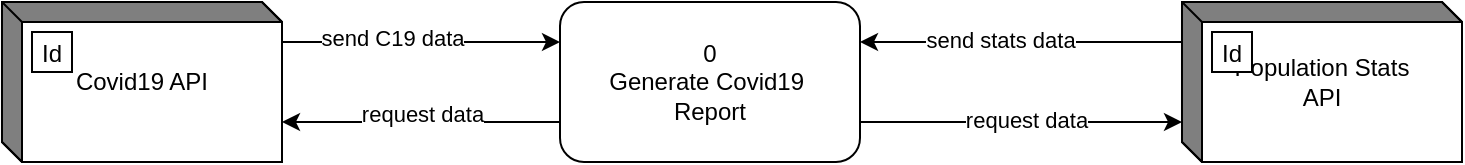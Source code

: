 <mxfile version="24.7.17" pages="2">
  <diagram id="C5RBs43oDa-KdzZeNtuy" name="DFD-0">
    <mxGraphModel dx="1434" dy="738" grid="1" gridSize="10" guides="1" tooltips="1" connect="1" arrows="1" fold="1" page="1" pageScale="1" pageWidth="827" pageHeight="1169" math="0" shadow="0">
      <root>
        <mxCell id="WIyWlLk6GJQsqaUBKTNV-0" />
        <mxCell id="WIyWlLk6GJQsqaUBKTNV-1" parent="WIyWlLk6GJQsqaUBKTNV-0" />
        <mxCell id="DsRuui5rEFZnUKNB8sIU-8" style="edgeStyle=orthogonalEdgeStyle;rounded=0;orthogonalLoop=1;jettySize=auto;html=1;" parent="WIyWlLk6GJQsqaUBKTNV-1" source="DsRuui5rEFZnUKNB8sIU-1" target="DsRuui5rEFZnUKNB8sIU-2" edge="1">
          <mxGeometry relative="1" as="geometry">
            <Array as="points">
              <mxPoint x="270" y="300" />
              <mxPoint x="270" y="300" />
            </Array>
          </mxGeometry>
        </mxCell>
        <mxCell id="DsRuui5rEFZnUKNB8sIU-10" value="request data" style="edgeLabel;html=1;align=center;verticalAlign=middle;resizable=0;points=[];" parent="DsRuui5rEFZnUKNB8sIU-8" vertex="1" connectable="0">
          <mxGeometry x="-0.007" y="-4" relative="1" as="geometry">
            <mxPoint as="offset" />
          </mxGeometry>
        </mxCell>
        <mxCell id="DsRuui5rEFZnUKNB8sIU-1" value="&lt;div&gt;0&lt;/div&gt;Generate Covid19&amp;nbsp;&lt;div&gt;Report&lt;/div&gt;" style="rounded=1;whiteSpace=wrap;html=1;" parent="WIyWlLk6GJQsqaUBKTNV-1" vertex="1">
          <mxGeometry x="339" y="240" width="150" height="80" as="geometry" />
        </mxCell>
        <mxCell id="DsRuui5rEFZnUKNB8sIU-6" style="edgeStyle=orthogonalEdgeStyle;rounded=0;orthogonalLoop=1;jettySize=auto;html=1;" parent="WIyWlLk6GJQsqaUBKTNV-1" source="DsRuui5rEFZnUKNB8sIU-2" target="DsRuui5rEFZnUKNB8sIU-1" edge="1">
          <mxGeometry relative="1" as="geometry">
            <Array as="points">
              <mxPoint x="270" y="260" />
              <mxPoint x="270" y="260" />
            </Array>
          </mxGeometry>
        </mxCell>
        <mxCell id="DsRuui5rEFZnUKNB8sIU-13" value="send C19 data" style="edgeLabel;html=1;align=center;verticalAlign=middle;resizable=0;points=[];" parent="DsRuui5rEFZnUKNB8sIU-6" vertex="1" connectable="0">
          <mxGeometry x="-0.209" y="2" relative="1" as="geometry">
            <mxPoint as="offset" />
          </mxGeometry>
        </mxCell>
        <mxCell id="DsRuui5rEFZnUKNB8sIU-2" value="Covid19 API" style="html=1;dashed=0;whiteSpace=wrap;shape=mxgraph.dfd.externalEntity" parent="WIyWlLk6GJQsqaUBKTNV-1" vertex="1">
          <mxGeometry x="60" y="240" width="140" height="80" as="geometry" />
        </mxCell>
        <mxCell id="DsRuui5rEFZnUKNB8sIU-3" value="Id" style="autosize=1;part=1;resizable=0;strokeColor=inherit;fillColor=inherit;gradientColor=inherit;" parent="DsRuui5rEFZnUKNB8sIU-2" vertex="1">
          <mxGeometry width="20" height="20" relative="1" as="geometry">
            <mxPoint x="15" y="15" as="offset" />
          </mxGeometry>
        </mxCell>
        <mxCell id="DsRuui5rEFZnUKNB8sIU-7" style="edgeStyle=orthogonalEdgeStyle;rounded=0;orthogonalLoop=1;jettySize=auto;html=1;" parent="WIyWlLk6GJQsqaUBKTNV-1" source="DsRuui5rEFZnUKNB8sIU-4" target="DsRuui5rEFZnUKNB8sIU-1" edge="1">
          <mxGeometry relative="1" as="geometry">
            <Array as="points">
              <mxPoint x="570" y="260" />
              <mxPoint x="570" y="260" />
            </Array>
          </mxGeometry>
        </mxCell>
        <mxCell id="DsRuui5rEFZnUKNB8sIU-12" value="send stats data" style="edgeLabel;html=1;align=center;verticalAlign=middle;resizable=0;points=[];" parent="DsRuui5rEFZnUKNB8sIU-7" vertex="1" connectable="0">
          <mxGeometry x="0.13" y="-1" relative="1" as="geometry">
            <mxPoint as="offset" />
          </mxGeometry>
        </mxCell>
        <mxCell id="DsRuui5rEFZnUKNB8sIU-9" style="edgeStyle=orthogonalEdgeStyle;rounded=0;orthogonalLoop=1;jettySize=auto;html=1;" parent="WIyWlLk6GJQsqaUBKTNV-1" source="DsRuui5rEFZnUKNB8sIU-1" target="DsRuui5rEFZnUKNB8sIU-4" edge="1">
          <mxGeometry relative="1" as="geometry">
            <Array as="points">
              <mxPoint x="570" y="300" />
              <mxPoint x="570" y="300" />
            </Array>
          </mxGeometry>
        </mxCell>
        <mxCell id="DsRuui5rEFZnUKNB8sIU-11" value="request data" style="edgeLabel;html=1;align=center;verticalAlign=middle;resizable=0;points=[];" parent="DsRuui5rEFZnUKNB8sIU-9" vertex="1" connectable="0">
          <mxGeometry x="0.031" y="1" relative="1" as="geometry">
            <mxPoint as="offset" />
          </mxGeometry>
        </mxCell>
        <mxCell id="DsRuui5rEFZnUKNB8sIU-4" value="Population Stats&lt;div&gt;API&lt;/div&gt;" style="html=1;dashed=0;whiteSpace=wrap;shape=mxgraph.dfd.externalEntity" parent="WIyWlLk6GJQsqaUBKTNV-1" vertex="1">
          <mxGeometry x="650" y="240" width="140" height="80" as="geometry" />
        </mxCell>
        <mxCell id="DsRuui5rEFZnUKNB8sIU-5" value="Id" style="autosize=1;part=1;resizable=0;strokeColor=inherit;fillColor=inherit;gradientColor=inherit;" parent="DsRuui5rEFZnUKNB8sIU-4" vertex="1">
          <mxGeometry width="20" height="20" relative="1" as="geometry">
            <mxPoint x="15" y="15" as="offset" />
          </mxGeometry>
        </mxCell>
      </root>
    </mxGraphModel>
  </diagram>
  <diagram id="eeg8vINE7Rgr2D0cE42O" name="DFD-1">
    <mxGraphModel dx="1434" dy="738" grid="1" gridSize="10" guides="1" tooltips="1" connect="1" arrows="1" fold="1" page="1" pageScale="1" pageWidth="827" pageHeight="1169" math="0" shadow="0">
      <root>
        <mxCell id="0" />
        <mxCell id="1" parent="0" />
        <mxCell id="caUCMIS1XY_jF20W6zQG-2" value="" style="endArrow=classic;html=1;rounded=0;" parent="1" edge="1">
          <mxGeometry width="50" height="50" relative="1" as="geometry">
            <mxPoint x="200" y="140" as="sourcePoint" />
            <mxPoint x="367.5" y="140" as="targetPoint" />
          </mxGeometry>
        </mxCell>
        <mxCell id="caUCMIS1XY_jF20W6zQG-3" value="send C19 Data" style="edgeLabel;html=1;align=center;verticalAlign=middle;resizable=0;points=[];" parent="caUCMIS1XY_jF20W6zQG-2" vertex="1" connectable="0">
          <mxGeometry x="-0.083" y="-2" relative="1" as="geometry">
            <mxPoint y="-1" as="offset" />
          </mxGeometry>
        </mxCell>
        <mxCell id="caUCMIS1XY_jF20W6zQG-4" value="" style="endArrow=classic;html=1;rounded=0;exitX=0;exitY=0.75;exitDx=0;exitDy=0;entryX=1;entryY=0.65;entryDx=0;entryDy=0;entryPerimeter=0;" parent="1" target="6Zt76mXXkBeP-t7hWpTM-1" edge="1">
          <mxGeometry width="50" height="50" relative="1" as="geometry">
            <mxPoint x="367.5" y="175" as="sourcePoint" />
            <mxPoint x="200" y="170" as="targetPoint" />
          </mxGeometry>
        </mxCell>
        <mxCell id="caUCMIS1XY_jF20W6zQG-5" value="request Data" style="edgeLabel;html=1;align=center;verticalAlign=middle;resizable=0;points=[];" parent="caUCMIS1XY_jF20W6zQG-4" vertex="1" connectable="0">
          <mxGeometry x="0.365" y="-3" relative="1" as="geometry">
            <mxPoint as="offset" />
          </mxGeometry>
        </mxCell>
        <mxCell id="caUCMIS1XY_jF20W6zQG-6" value="" style="endArrow=classic;html=1;rounded=0;exitX=0.25;exitY=1;exitDx=0;exitDy=0;" parent="1" edge="1">
          <mxGeometry width="50" height="50" relative="1" as="geometry">
            <mxPoint x="678.5" y="140" as="sourcePoint" />
            <mxPoint x="468" y="140" as="targetPoint" />
          </mxGeometry>
        </mxCell>
        <mxCell id="caUCMIS1XY_jF20W6zQG-7" value="send Stats Data" style="edgeLabel;html=1;align=center;verticalAlign=middle;resizable=0;points=[];" parent="caUCMIS1XY_jF20W6zQG-6" vertex="1" connectable="0">
          <mxGeometry x="-0.039" y="1" relative="1" as="geometry">
            <mxPoint as="offset" />
          </mxGeometry>
        </mxCell>
        <mxCell id="caUCMIS1XY_jF20W6zQG-9" value="" style="endArrow=classic;html=1;rounded=0;entryX=0;entryY=0;entryDx=0;entryDy=67.5;entryPerimeter=0;" parent="1" target="6Zt76mXXkBeP-t7hWpTM-3" edge="1">
          <mxGeometry width="50" height="50" relative="1" as="geometry">
            <mxPoint x="460" y="181" as="sourcePoint" />
            <mxPoint x="630" y="184" as="targetPoint" />
          </mxGeometry>
        </mxCell>
        <mxCell id="caUCMIS1XY_jF20W6zQG-10" value="request Data" style="edgeLabel;html=1;align=center;verticalAlign=middle;resizable=0;points=[];" parent="caUCMIS1XY_jF20W6zQG-9" vertex="1" connectable="0">
          <mxGeometry x="0.012" relative="1" as="geometry">
            <mxPoint as="offset" />
          </mxGeometry>
        </mxCell>
        <mxCell id="caUCMIS1XY_jF20W6zQG-15" value="" style="endArrow=classic;html=1;rounded=0;exitX=0.5;exitY=1;exitDx=0;exitDy=0;" parent="1" target="wbdXdXqVSNuljxie2Yc0-4" edge="1">
          <mxGeometry width="50" height="50" relative="1" as="geometry">
            <mxPoint x="417.5" y="210" as="sourcePoint" />
            <mxPoint x="417.5" y="300" as="targetPoint" />
          </mxGeometry>
        </mxCell>
        <mxCell id="wbdXdXqVSNuljxie2Yc0-6" style="edgeStyle=orthogonalEdgeStyle;rounded=0;orthogonalLoop=1;jettySize=auto;html=1;" parent="1" source="caUCMIS1XY_jF20W6zQG-20" target="wbdXdXqVSNuljxie2Yc0-3" edge="1">
          <mxGeometry relative="1" as="geometry">
            <Array as="points">
              <mxPoint x="140" y="570" />
            </Array>
          </mxGeometry>
        </mxCell>
        <mxCell id="wbdXdXqVSNuljxie2Yc0-17" value="vaccination data" style="edgeLabel;html=1;align=center;verticalAlign=middle;resizable=0;points=[];" parent="wbdXdXqVSNuljxie2Yc0-6" vertex="1" connectable="0">
          <mxGeometry x="-0.459" y="2" relative="1" as="geometry">
            <mxPoint as="offset" />
          </mxGeometry>
        </mxCell>
        <mxCell id="caUCMIS1XY_jF20W6zQG-20" value="Vaccination" style="shape=cylinder;whiteSpace=wrap;html=1;boundedLbl=1;backgroundOutline=1;" parent="1" vertex="1">
          <mxGeometry x="110" y="300" width="60" height="80" as="geometry" />
        </mxCell>
        <mxCell id="caUCMIS1XY_jF20W6zQG-21" value="Cases" style="shape=cylinder;whiteSpace=wrap;html=1;boundedLbl=1;backgroundOutline=1;" parent="1" vertex="1">
          <mxGeometry x="190" y="380" width="60" height="80" as="geometry" />
        </mxCell>
        <mxCell id="caUCMIS1XY_jF20W6zQG-22" value="Deaths" style="shape=cylinder;whiteSpace=wrap;html=1;boundedLbl=1;backgroundOutline=1;" parent="1" vertex="1">
          <mxGeometry x="700" y="300" width="60" height="80" as="geometry" />
        </mxCell>
        <mxCell id="E8G7QdfTjAGjTv1eK3VB-3" style="edgeStyle=orthogonalEdgeStyle;rounded=0;orthogonalLoop=1;jettySize=auto;html=1;entryX=0.75;entryY=0;entryDx=0;entryDy=0;" parent="1" source="caUCMIS1XY_jF20W6zQG-23" edge="1">
          <mxGeometry relative="1" as="geometry">
            <mxPoint x="448.125" y="530" as="targetPoint" />
            <Array as="points">
              <mxPoint x="448" y="420" />
            </Array>
          </mxGeometry>
        </mxCell>
        <mxCell id="wbdXdXqVSNuljxie2Yc0-19" value="pop stats data" style="edgeLabel;html=1;align=center;verticalAlign=middle;resizable=0;points=[];" parent="E8G7QdfTjAGjTv1eK3VB-3" vertex="1" connectable="0">
          <mxGeometry x="-0.041" y="4" relative="1" as="geometry">
            <mxPoint x="36" y="-4" as="offset" />
          </mxGeometry>
        </mxCell>
        <mxCell id="caUCMIS1XY_jF20W6zQG-23" value="Population Stats" style="shape=cylinder;whiteSpace=wrap;html=1;boundedLbl=1;backgroundOutline=1;" parent="1" vertex="1">
          <mxGeometry x="580" y="380" width="60" height="80" as="geometry" />
        </mxCell>
        <mxCell id="caUCMIS1XY_jF20W6zQG-24" value="" style="endArrow=classic;html=1;rounded=0;exitX=0.04;exitY=0.32;exitDx=0;exitDy=0;exitPerimeter=0;" parent="1" source="wbdXdXqVSNuljxie2Yc0-4" target="caUCMIS1XY_jF20W6zQG-20" edge="1">
          <mxGeometry width="50" height="50" relative="1" as="geometry">
            <mxPoint x="357.5" y="343.919" as="sourcePoint" />
            <mxPoint x="280" y="330" as="targetPoint" />
          </mxGeometry>
        </mxCell>
        <mxCell id="wbdXdXqVSNuljxie2Yc0-16" value="Insert/Update vaccination" style="edgeLabel;html=1;align=center;verticalAlign=middle;resizable=0;points=[];" parent="caUCMIS1XY_jF20W6zQG-24" vertex="1" connectable="0">
          <mxGeometry x="0.535" relative="1" as="geometry">
            <mxPoint x="53" y="-1" as="offset" />
          </mxGeometry>
        </mxCell>
        <mxCell id="caUCMIS1XY_jF20W6zQG-25" value="" style="endArrow=classic;html=1;rounded=0;exitX=0;exitY=0.5;exitDx=0;exitDy=0;" parent="1" source="wbdXdXqVSNuljxie2Yc0-4" target="caUCMIS1XY_jF20W6zQG-21" edge="1">
          <mxGeometry width="50" height="50" relative="1" as="geometry">
            <mxPoint x="357.5" y="367.785" as="sourcePoint" />
            <mxPoint x="270" y="450" as="targetPoint" />
          </mxGeometry>
        </mxCell>
        <mxCell id="wbdXdXqVSNuljxie2Yc0-15" value="Insert/Update cases" style="edgeLabel;html=1;align=center;verticalAlign=middle;resizable=0;points=[];" parent="caUCMIS1XY_jF20W6zQG-25" vertex="1" connectable="0">
          <mxGeometry x="0.184" relative="1" as="geometry">
            <mxPoint as="offset" />
          </mxGeometry>
        </mxCell>
        <mxCell id="caUCMIS1XY_jF20W6zQG-26" value="" style="endArrow=classic;html=1;rounded=0;entryX=0.033;entryY=0.588;entryDx=0;entryDy=0;entryPerimeter=0;" parent="1" target="caUCMIS1XY_jF20W6zQG-22" edge="1">
          <mxGeometry width="50" height="50" relative="1" as="geometry">
            <mxPoint x="467.5" y="347.435" as="sourcePoint" />
            <mxPoint x="699.5" y="332.563" as="targetPoint" />
          </mxGeometry>
        </mxCell>
        <mxCell id="caUCMIS1XY_jF20W6zQG-33" value="Insert/Update deaths" style="edgeLabel;html=1;align=center;verticalAlign=middle;resizable=0;points=[];" parent="caUCMIS1XY_jF20W6zQG-26" vertex="1" connectable="0">
          <mxGeometry x="-0.339" y="1" relative="1" as="geometry">
            <mxPoint y="1" as="offset" />
          </mxGeometry>
        </mxCell>
        <mxCell id="caUCMIS1XY_jF20W6zQG-27" value="" style="endArrow=classic;html=1;rounded=0;" parent="1" source="wbdXdXqVSNuljxie2Yc0-4" target="caUCMIS1XY_jF20W6zQG-23" edge="1">
          <mxGeometry width="50" height="50" relative="1" as="geometry">
            <mxPoint x="477.5" y="368.377" as="sourcePoint" />
            <mxPoint x="610" y="430" as="targetPoint" />
          </mxGeometry>
        </mxCell>
        <mxCell id="wbdXdXqVSNuljxie2Yc0-14" value="Insert/Update stats" style="edgeLabel;html=1;align=center;verticalAlign=middle;resizable=0;points=[];" parent="caUCMIS1XY_jF20W6zQG-27" vertex="1" connectable="0">
          <mxGeometry x="-0.443" y="-1" relative="1" as="geometry">
            <mxPoint x="31" as="offset" />
          </mxGeometry>
        </mxCell>
        <mxCell id="6Zt76mXXkBeP-t7hWpTM-1" value="API Covid19" style="html=1;dashed=0;whiteSpace=wrap;shape=mxgraph.dfd.externalEntity" parent="1" vertex="1">
          <mxGeometry x="80" y="110" width="120" height="100" as="geometry" />
        </mxCell>
        <mxCell id="6Zt76mXXkBeP-t7hWpTM-2" value="Id" style="autosize=1;part=1;resizable=0;strokeColor=inherit;fillColor=inherit;gradientColor=inherit;" parent="6Zt76mXXkBeP-t7hWpTM-1" vertex="1">
          <mxGeometry width="20" height="20" relative="1" as="geometry">
            <mxPoint x="15" y="15" as="offset" />
          </mxGeometry>
        </mxCell>
        <mxCell id="6Zt76mXXkBeP-t7hWpTM-3" value="Population Stats" style="html=1;dashed=0;whiteSpace=wrap;shape=mxgraph.dfd.externalEntity" parent="1" vertex="1">
          <mxGeometry x="654" y="110" width="120" height="100" as="geometry" />
        </mxCell>
        <mxCell id="6Zt76mXXkBeP-t7hWpTM-4" value="Id" style="autosize=1;part=1;resizable=0;strokeColor=inherit;fillColor=inherit;gradientColor=inherit;" parent="6Zt76mXXkBeP-t7hWpTM-3" vertex="1">
          <mxGeometry width="20" height="20" relative="1" as="geometry">
            <mxPoint x="15" y="15" as="offset" />
          </mxGeometry>
        </mxCell>
        <mxCell id="E8G7QdfTjAGjTv1eK3VB-4" style="edgeStyle=orthogonalEdgeStyle;rounded=0;orthogonalLoop=1;jettySize=auto;html=1;" parent="1" source="caUCMIS1XY_jF20W6zQG-21" target="wbdXdXqVSNuljxie2Yc0-3" edge="1">
          <mxGeometry relative="1" as="geometry">
            <mxPoint x="394.715" y="528.92" as="targetPoint" />
            <Array as="points">
              <mxPoint x="390" y="420" />
            </Array>
          </mxGeometry>
        </mxCell>
        <mxCell id="wbdXdXqVSNuljxie2Yc0-18" value="cases data" style="edgeLabel;html=1;align=center;verticalAlign=middle;resizable=0;points=[];" parent="E8G7QdfTjAGjTv1eK3VB-4" vertex="1" connectable="0">
          <mxGeometry x="-0.48" y="-3" relative="1" as="geometry">
            <mxPoint as="offset" />
          </mxGeometry>
        </mxCell>
        <mxCell id="E8G7QdfTjAGjTv1eK3VB-14" value="Generate geospacial map" style="rounded=1;whiteSpace=wrap;html=1;absoluteArcSize=1;arcSize=14;strokeWidth=2;" parent="1" vertex="1">
          <mxGeometry x="550" y="713" width="100" height="60" as="geometry" />
        </mxCell>
        <mxCell id="E8G7QdfTjAGjTv1eK3VB-15" value="Generate report" style="rounded=1;whiteSpace=wrap;html=1;absoluteArcSize=1;arcSize=14;strokeWidth=2;" parent="1" vertex="1">
          <mxGeometry x="190" y="713" width="100" height="60" as="geometry" />
        </mxCell>
        <mxCell id="wbdXdXqVSNuljxie2Yc0-2" value="1.1&lt;div&gt;Gather data&lt;/div&gt;" style="rounded=1;whiteSpace=wrap;html=1;absoluteArcSize=1;arcSize=14;strokeWidth=2;" parent="1" vertex="1">
          <mxGeometry x="367.5" y="110" width="100" height="100" as="geometry" />
        </mxCell>
        <mxCell id="wbdXdXqVSNuljxie2Yc0-8" style="edgeStyle=orthogonalEdgeStyle;rounded=0;orthogonalLoop=1;jettySize=auto;html=1;entryX=0;entryY=0.5;entryDx=0;entryDy=0;exitX=0.75;exitY=1;exitDx=0;exitDy=0;" parent="1" source="wbdXdXqVSNuljxie2Yc0-3" target="E8G7QdfTjAGjTv1eK3VB-14" edge="1">
          <mxGeometry relative="1" as="geometry">
            <mxPoint x="442.5" y="663" as="sourcePoint" />
            <Array as="points">
              <mxPoint x="443" y="743" />
            </Array>
          </mxGeometry>
        </mxCell>
        <mxCell id="wbdXdXqVSNuljxie2Yc0-3" value="&lt;div&gt;1.3&lt;/div&gt;Generate report data" style="rounded=1;whiteSpace=wrap;html=1;absoluteArcSize=1;arcSize=14;strokeWidth=2;" parent="1" vertex="1">
          <mxGeometry x="367.5" y="530" width="100" height="100" as="geometry" />
        </mxCell>
        <mxCell id="wbdXdXqVSNuljxie2Yc0-4" value="1.2&lt;div&gt;Merge Data&lt;/div&gt;" style="rounded=1;whiteSpace=wrap;html=1;absoluteArcSize=1;arcSize=14;strokeWidth=2;" parent="1" vertex="1">
          <mxGeometry x="368" y="310" width="100" height="100" as="geometry" />
        </mxCell>
        <mxCell id="wbdXdXqVSNuljxie2Yc0-5" value="deaths data" style="edgeStyle=orthogonalEdgeStyle;rounded=0;orthogonalLoop=1;jettySize=auto;html=1;entryX=0.985;entryY=0.36;entryDx=0;entryDy=0;entryPerimeter=0;" parent="1" source="caUCMIS1XY_jF20W6zQG-22" target="wbdXdXqVSNuljxie2Yc0-3" edge="1">
          <mxGeometry x="0.227" y="-6" relative="1" as="geometry">
            <Array as="points">
              <mxPoint x="730" y="566" />
            </Array>
            <mxPoint as="offset" />
          </mxGeometry>
        </mxCell>
        <mxCell id="wbdXdXqVSNuljxie2Yc0-7" style="edgeStyle=orthogonalEdgeStyle;rounded=0;orthogonalLoop=1;jettySize=auto;html=1;" parent="1" source="wbdXdXqVSNuljxie2Yc0-3" edge="1">
          <mxGeometry relative="1" as="geometry">
            <mxPoint x="400" y="663" as="sourcePoint" />
            <mxPoint x="290" y="743" as="targetPoint" />
            <Array as="points">
              <mxPoint x="400" y="743" />
            </Array>
          </mxGeometry>
        </mxCell>
        <mxCell id="wbdXdXqVSNuljxie2Yc0-20" value="Stakeholders" style="html=1;dashed=0;whiteSpace=wrap;shape=mxgraph.dfd.externalEntity" parent="1" vertex="1">
          <mxGeometry x="368" y="830" width="100" height="100" as="geometry" />
        </mxCell>
        <mxCell id="wbdXdXqVSNuljxie2Yc0-21" value="Id" style="autosize=1;part=1;resizable=0;strokeColor=inherit;fillColor=inherit;gradientColor=inherit;" parent="wbdXdXqVSNuljxie2Yc0-20" vertex="1">
          <mxGeometry width="20" height="20" relative="1" as="geometry">
            <mxPoint x="15" y="15" as="offset" />
          </mxGeometry>
        </mxCell>
        <mxCell id="wbdXdXqVSNuljxie2Yc0-23" style="edgeStyle=orthogonalEdgeStyle;rounded=0;orthogonalLoop=1;jettySize=auto;html=1;entryX=0;entryY=0;entryDx=100;entryDy=55;entryPerimeter=0;" parent="1" source="E8G7QdfTjAGjTv1eK3VB-14" target="wbdXdXqVSNuljxie2Yc0-20" edge="1">
          <mxGeometry relative="1" as="geometry">
            <Array as="points">
              <mxPoint x="600" y="885" />
            </Array>
          </mxGeometry>
        </mxCell>
        <mxCell id="wbdXdXqVSNuljxie2Yc0-25" value="Automation using R or Python" style="swimlane;whiteSpace=wrap;html=1;" parent="1" vertex="1">
          <mxGeometry x="50" y="60" width="730" height="170" as="geometry" />
        </mxCell>
        <mxCell id="wbdXdXqVSNuljxie2Yc0-26" value="Automation using MS SSIS (scheduler)" style="swimlane;whiteSpace=wrap;html=1;" parent="1" vertex="1">
          <mxGeometry x="53" y="250" width="730" height="400" as="geometry" />
        </mxCell>
        <mxCell id="wbdXdXqVSNuljxie2Yc0-27" style="edgeStyle=orthogonalEdgeStyle;rounded=0;orthogonalLoop=1;jettySize=auto;html=1;entryX=0.05;entryY=0.57;entryDx=0;entryDy=0;entryPerimeter=0;" parent="1" source="E8G7QdfTjAGjTv1eK3VB-15" target="wbdXdXqVSNuljxie2Yc0-20" edge="1">
          <mxGeometry relative="1" as="geometry">
            <Array as="points">
              <mxPoint x="240" y="887" />
            </Array>
          </mxGeometry>
        </mxCell>
        <mxCell id="wbdXdXqVSNuljxie2Yc0-28" value="App using MS SSRS" style="swimlane;whiteSpace=wrap;html=1;" parent="1" vertex="1">
          <mxGeometry x="53" y="670" width="277" height="140" as="geometry">
            <mxRectangle x="53" y="670" width="150" height="30" as="alternateBounds" />
          </mxGeometry>
        </mxCell>
        <mxCell id="wbdXdXqVSNuljxie2Yc0-29" value="App using MS Power BI" style="swimlane;whiteSpace=wrap;html=1;" parent="1" vertex="1">
          <mxGeometry x="503" y="670" width="277" height="140" as="geometry" />
        </mxCell>
        <mxCell id="wbdXdXqVSNuljxie2Yc0-30" value="&lt;h1 style=&quot;margin-top: 0px;&quot;&gt;NS Health Authority&lt;/h1&gt;&lt;p&gt;Reporting the covid19 cases, deaths, and vaccination daily.&lt;/p&gt;&lt;p&gt;Data update and release should be made daily.&lt;/p&gt;" style="text;html=1;whiteSpace=wrap;overflow=hidden;rounded=0;" parent="1" vertex="1">
          <mxGeometry x="70" y="920" width="180" height="150" as="geometry" />
        </mxCell>
      </root>
    </mxGraphModel>
  </diagram>
</mxfile>
